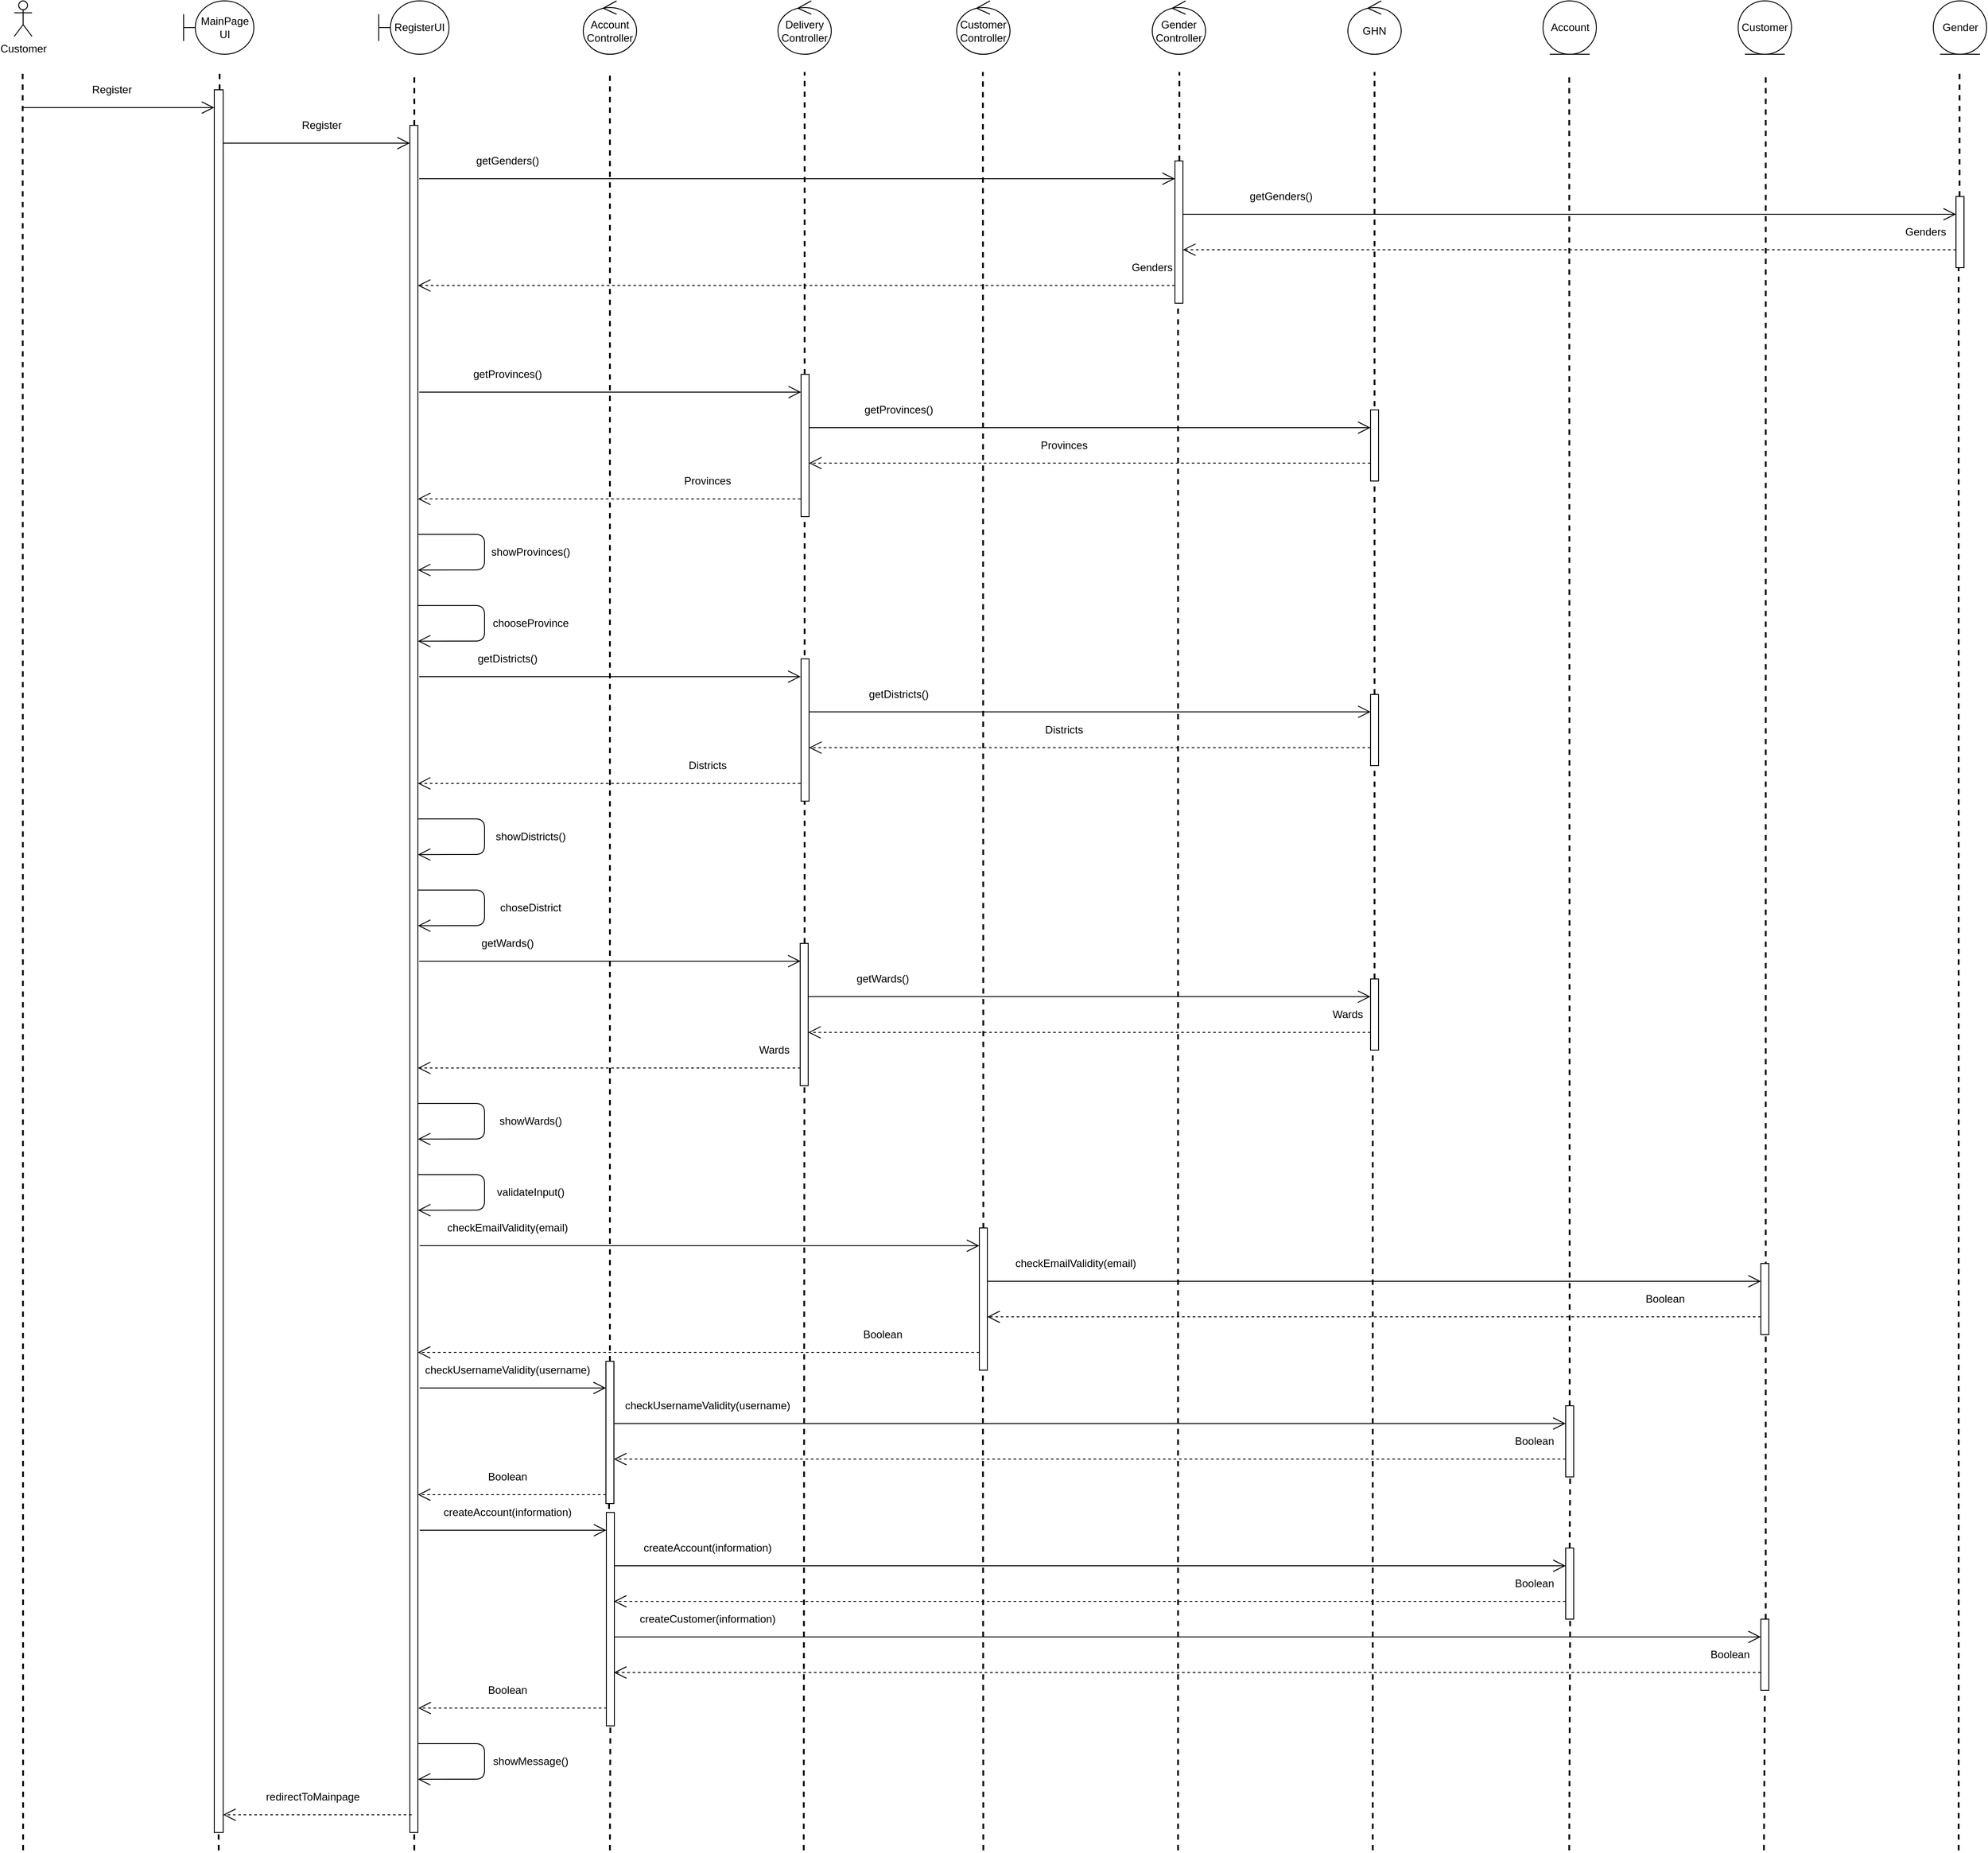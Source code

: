 <mxfile version="12.2.6" type="device" pages="1"><diagram id="A5Hbwk4TT4hZzOzLZhvK" name="Page-1"><mxGraphModel dx="5120" dy="2648" grid="1" gridSize="10" guides="1" tooltips="1" connect="1" arrows="1" fold="1" page="1" pageScale="1" pageWidth="850" pageHeight="1100" math="0" shadow="0"><root><mxCell id="0"/><mxCell id="1" parent="0"/><mxCell id="QdWjXoVEZfidyVFNqBsK-1" value="Customer" style="shape=umlActor;verticalLabelPosition=bottom;labelBackgroundColor=#ffffff;verticalAlign=top;html=1;outlineConnect=0;" parent="1" vertex="1"><mxGeometry x="110" y="40" width="20" height="40" as="geometry"/></mxCell><mxCell id="QdWjXoVEZfidyVFNqBsK-2" value="" style="endArrow=none;dashed=1;html=1;strokeWidth=2;" parent="1" edge="1"><mxGeometry width="50" height="50" relative="1" as="geometry"><mxPoint x="120" y="2120" as="sourcePoint"/><mxPoint x="119.5" y="120" as="targetPoint"/></mxGeometry></mxCell><mxCell id="QdWjXoVEZfidyVFNqBsK-4" value="Account&lt;br&gt;Controller" style="ellipse;shape=umlControl;whiteSpace=wrap;html=1;" parent="1" vertex="1"><mxGeometry x="750" y="40" width="60" height="60" as="geometry"/></mxCell><mxCell id="QdWjXoVEZfidyVFNqBsK-5" value="MainPage&lt;br&gt;UI" style="shape=umlBoundary;whiteSpace=wrap;html=1;" parent="1" vertex="1"><mxGeometry x="300.5" y="40" width="79" height="60" as="geometry"/></mxCell><mxCell id="QdWjXoVEZfidyVFNqBsK-6" value="RegisterUI" style="shape=umlBoundary;whiteSpace=wrap;html=1;" parent="1" vertex="1"><mxGeometry x="520" y="40" width="79" height="60" as="geometry"/></mxCell><mxCell id="QdWjXoVEZfidyVFNqBsK-8" value="" style="html=1;points=[];perimeter=orthogonalPerimeter;" parent="1" vertex="1"><mxGeometry x="555" y="180" width="9" height="1920" as="geometry"/></mxCell><mxCell id="QdWjXoVEZfidyVFNqBsK-9" value="" style="endArrow=open;endFill=1;endSize=12;html=1;" parent="1" edge="1"><mxGeometry width="160" relative="1" as="geometry"><mxPoint x="120" y="160" as="sourcePoint"/><mxPoint x="335" y="160" as="targetPoint"/></mxGeometry></mxCell><mxCell id="QdWjXoVEZfidyVFNqBsK-10" value="Register" style="text;html=1;strokeColor=none;fillColor=none;align=center;verticalAlign=middle;whiteSpace=wrap;rounded=0;" parent="1" vertex="1"><mxGeometry x="200" y="130" width="40" height="20" as="geometry"/></mxCell><mxCell id="QdWjXoVEZfidyVFNqBsK-23" value="" style="endArrow=none;dashed=1;html=1;strokeWidth=2;" parent="1" source="cy2flrSDhaG_7wLGb6SG-102" edge="1"><mxGeometry width="50" height="50" relative="1" as="geometry"><mxPoint x="760.5" y="-400" as="sourcePoint"/><mxPoint x="780" y="120" as="targetPoint"/></mxGeometry></mxCell><mxCell id="QdWjXoVEZfidyVFNqBsK-24" value="" style="endArrow=none;dashed=1;html=1;strokeWidth=2;" parent="1" source="cy2flrSDhaG_7wLGb6SG-17" edge="1"><mxGeometry width="50" height="50" relative="1" as="geometry"><mxPoint x="999" y="860" as="sourcePoint"/><mxPoint x="999" y="120" as="targetPoint"/></mxGeometry></mxCell><mxCell id="QdWjXoVEZfidyVFNqBsK-25" value="" style="endArrow=none;dashed=1;html=1;strokeWidth=2;" parent="1" source="QdWjXoVEZfidyVFNqBsK-65" edge="1"><mxGeometry width="50" height="50" relative="1" as="geometry"><mxPoint x="341" y="1120" as="sourcePoint"/><mxPoint x="341" y="120" as="targetPoint"/></mxGeometry></mxCell><mxCell id="QdWjXoVEZfidyVFNqBsK-47" value="" style="endArrow=open;endFill=1;endSize=12;html=1;" parent="1" target="QdWjXoVEZfidyVFNqBsK-8" edge="1"><mxGeometry width="160" relative="1" as="geometry"><mxPoint x="340" y="200" as="sourcePoint"/><mxPoint x="490" y="200" as="targetPoint"/></mxGeometry></mxCell><mxCell id="QdWjXoVEZfidyVFNqBsK-48" value="Register" style="text;html=1;strokeColor=none;fillColor=none;align=center;verticalAlign=middle;whiteSpace=wrap;rounded=0;" parent="1" vertex="1"><mxGeometry x="436" y="170" width="40" height="20" as="geometry"/></mxCell><mxCell id="QdWjXoVEZfidyVFNqBsK-56" value="" style="endArrow=none;dashed=1;html=1;strokeWidth=2;" parent="1" edge="1"><mxGeometry width="50" height="50" relative="1" as="geometry"><mxPoint x="560" y="180" as="sourcePoint"/><mxPoint x="560" y="120" as="targetPoint"/></mxGeometry></mxCell><mxCell id="QdWjXoVEZfidyVFNqBsK-65" value="" style="html=1;points=[];perimeter=orthogonalPerimeter;" parent="1" vertex="1"><mxGeometry x="335" y="140" width="10" height="1960" as="geometry"/></mxCell><mxCell id="cy2flrSDhaG_7wLGb6SG-3" value="" style="endArrow=open;endFill=1;endSize=12;html=1;entryX=1.002;entryY=0.167;entryDx=0;entryDy=0;entryPerimeter=0;" parent="1" edge="1"><mxGeometry width="160" relative="1" as="geometry"><mxPoint x="564" y="640" as="sourcePoint"/><mxPoint x="564.02" y="680.12" as="targetPoint"/><Array as="points"><mxPoint x="639" y="640"/><mxPoint x="639" y="680"/></Array></mxGeometry></mxCell><mxCell id="cy2flrSDhaG_7wLGb6SG-4" value="showProvinces()" style="text;html=1;strokeColor=none;fillColor=none;align=center;verticalAlign=middle;whiteSpace=wrap;rounded=0;" parent="1" vertex="1"><mxGeometry x="670.5" y="650" width="40" height="20" as="geometry"/></mxCell><mxCell id="cy2flrSDhaG_7wLGb6SG-5" value="" style="endArrow=open;endFill=1;endSize=12;html=1;entryX=1.002;entryY=0.167;entryDx=0;entryDy=0;entryPerimeter=0;" parent="1" edge="1"><mxGeometry width="160" relative="1" as="geometry"><mxPoint x="564" y="720" as="sourcePoint"/><mxPoint x="564.02" y="760.12" as="targetPoint"/><Array as="points"><mxPoint x="639" y="720"/><mxPoint x="639" y="760"/></Array></mxGeometry></mxCell><mxCell id="cy2flrSDhaG_7wLGb6SG-6" value="chooseProvince" style="text;html=1;strokeColor=none;fillColor=none;align=center;verticalAlign=middle;whiteSpace=wrap;rounded=0;" parent="1" vertex="1"><mxGeometry x="670.5" y="730" width="40" height="20" as="geometry"/></mxCell><mxCell id="cy2flrSDhaG_7wLGb6SG-11" value="Delivery&lt;br&gt;Controller" style="ellipse;shape=umlControl;whiteSpace=wrap;html=1;" parent="1" vertex="1"><mxGeometry x="969" y="40" width="60" height="60" as="geometry"/></mxCell><mxCell id="cy2flrSDhaG_7wLGb6SG-13" value="Account" style="ellipse;shape=umlEntity;whiteSpace=wrap;html=1;" parent="1" vertex="1"><mxGeometry x="1829.5" y="40" width="60" height="60" as="geometry"/></mxCell><mxCell id="cy2flrSDhaG_7wLGb6SG-14" value="GHN" style="ellipse;shape=umlControl;whiteSpace=wrap;html=1;" parent="1" vertex="1"><mxGeometry x="1610" y="40" width="60" height="60" as="geometry"/></mxCell><mxCell id="cy2flrSDhaG_7wLGb6SG-15" value="getProvinces()" style="text;html=1;strokeColor=none;fillColor=none;align=center;verticalAlign=middle;whiteSpace=wrap;rounded=0;" parent="1" vertex="1"><mxGeometry x="569.5" y="450" width="190" height="20" as="geometry"/></mxCell><mxCell id="cy2flrSDhaG_7wLGb6SG-16" value="" style="endArrow=open;endFill=1;endSize=12;html=1;" parent="1" target="cy2flrSDhaG_7wLGb6SG-17" edge="1"><mxGeometry width="160" relative="1" as="geometry"><mxPoint x="565.5" y="480" as="sourcePoint"/><mxPoint x="773.5" y="480" as="targetPoint"/></mxGeometry></mxCell><mxCell id="cy2flrSDhaG_7wLGb6SG-17" value="" style="html=1;points=[];perimeter=orthogonalPerimeter;" parent="1" vertex="1"><mxGeometry x="995" y="460" width="9" height="160" as="geometry"/></mxCell><mxCell id="cy2flrSDhaG_7wLGb6SG-18" value="" style="endArrow=none;dashed=1;html=1;strokeWidth=2;" parent="1" target="cy2flrSDhaG_7wLGb6SG-17" edge="1"><mxGeometry width="50" height="50" relative="1" as="geometry"><mxPoint x="999" y="1100" as="sourcePoint"/><mxPoint x="999" y="360" as="targetPoint"/></mxGeometry></mxCell><mxCell id="cy2flrSDhaG_7wLGb6SG-20" value="" style="endArrow=none;dashed=1;html=1;strokeWidth=2;" parent="1" source="cy2flrSDhaG_7wLGb6SG-40" edge="1"><mxGeometry width="50" height="50" relative="1" as="geometry"><mxPoint x="1639.5" y="880" as="sourcePoint"/><mxPoint x="1640" y="120" as="targetPoint"/></mxGeometry></mxCell><mxCell id="cy2flrSDhaG_7wLGb6SG-21" value="" style="html=1;points=[];perimeter=orthogonalPerimeter;" parent="1" vertex="1"><mxGeometry x="1635.5" y="500" width="9" height="80" as="geometry"/></mxCell><mxCell id="cy2flrSDhaG_7wLGb6SG-22" value="getProvinces()" style="text;html=1;strokeColor=none;fillColor=none;align=center;verticalAlign=middle;whiteSpace=wrap;rounded=0;" parent="1" vertex="1"><mxGeometry x="1010" y="490" width="190" height="20" as="geometry"/></mxCell><mxCell id="cy2flrSDhaG_7wLGb6SG-23" value="" style="endArrow=open;endFill=1;endSize=12;html=1;exitX=1.001;exitY=0.375;exitDx=0;exitDy=0;exitPerimeter=0;" parent="1" source="cy2flrSDhaG_7wLGb6SG-17" target="cy2flrSDhaG_7wLGb6SG-21" edge="1"><mxGeometry width="160" relative="1" as="geometry"><mxPoint x="1020" y="520" as="sourcePoint"/><mxPoint x="1321" y="520" as="targetPoint"/></mxGeometry></mxCell><mxCell id="cy2flrSDhaG_7wLGb6SG-24" value="" style="endArrow=open;endFill=1;endSize=12;html=1;exitX=-0.003;exitY=0.748;exitDx=0;exitDy=0;exitPerimeter=0;dashed=1;strokeWidth=1;jumpSize=6;" parent="1" target="cy2flrSDhaG_7wLGb6SG-17" edge="1" source="cy2flrSDhaG_7wLGb6SG-21"><mxGeometry width="160" relative="1" as="geometry"><mxPoint x="1394.95" y="560.08" as="sourcePoint"/><mxPoint x="1185.11" y="560.16" as="targetPoint"/></mxGeometry></mxCell><mxCell id="cy2flrSDhaG_7wLGb6SG-25" value="Provinces" style="text;html=1;strokeColor=none;fillColor=none;align=center;verticalAlign=middle;whiteSpace=wrap;rounded=0;" parent="1" vertex="1"><mxGeometry x="1270.5" y="530" width="40" height="20" as="geometry"/></mxCell><mxCell id="cy2flrSDhaG_7wLGb6SG-26" value="" style="endArrow=open;endFill=1;endSize=12;html=1;exitX=-0.005;exitY=0.751;exitDx=0;exitDy=0;exitPerimeter=0;dashed=1;strokeWidth=1;jumpSize=6;" parent="1" edge="1"><mxGeometry width="160" relative="1" as="geometry"><mxPoint x="994.45" y="600.08" as="sourcePoint"/><mxPoint x="564.0" y="600.08" as="targetPoint"/></mxGeometry></mxCell><mxCell id="cy2flrSDhaG_7wLGb6SG-27" value="Provinces" style="text;html=1;strokeColor=none;fillColor=none;align=center;verticalAlign=middle;whiteSpace=wrap;rounded=0;" parent="1" vertex="1"><mxGeometry x="870" y="570" width="40" height="20" as="geometry"/></mxCell><mxCell id="cy2flrSDhaG_7wLGb6SG-28" value="getDistricts()" style="text;html=1;strokeColor=none;fillColor=none;align=center;verticalAlign=middle;whiteSpace=wrap;rounded=0;" parent="1" vertex="1"><mxGeometry x="569.5" y="770" width="190" height="20" as="geometry"/></mxCell><mxCell id="cy2flrSDhaG_7wLGb6SG-29" value="" style="endArrow=open;endFill=1;endSize=12;html=1;" parent="1" edge="1"><mxGeometry width="160" relative="1" as="geometry"><mxPoint x="565.5" y="800" as="sourcePoint"/><mxPoint x="994.5" y="800" as="targetPoint"/></mxGeometry></mxCell><mxCell id="cy2flrSDhaG_7wLGb6SG-30" value="getDistricts()" style="text;html=1;strokeColor=none;fillColor=none;align=center;verticalAlign=middle;whiteSpace=wrap;rounded=0;" parent="1" vertex="1"><mxGeometry x="1010" y="810" width="190" height="20" as="geometry"/></mxCell><mxCell id="cy2flrSDhaG_7wLGb6SG-31" value="" style="endArrow=open;endFill=1;endSize=12;html=1;entryX=0.014;entryY=0.245;entryDx=0;entryDy=0;entryPerimeter=0;" parent="1" source="cy2flrSDhaG_7wLGb6SG-72" edge="1" target="cy2flrSDhaG_7wLGb6SG-40"><mxGeometry width="160" relative="1" as="geometry"><mxPoint x="1185.0" y="840" as="sourcePoint"/><mxPoint x="1396" y="840" as="targetPoint"/></mxGeometry></mxCell><mxCell id="cy2flrSDhaG_7wLGb6SG-32" value="" style="endArrow=open;endFill=1;endSize=12;html=1;exitX=-0.012;exitY=0.748;exitDx=0;exitDy=0;exitPerimeter=0;dashed=1;strokeWidth=1;jumpSize=6;" parent="1" target="cy2flrSDhaG_7wLGb6SG-72" edge="1" source="cy2flrSDhaG_7wLGb6SG-40"><mxGeometry width="160" relative="1" as="geometry"><mxPoint x="1394.95" y="880.08" as="sourcePoint"/><mxPoint x="1185.11" y="880.16" as="targetPoint"/></mxGeometry></mxCell><mxCell id="cy2flrSDhaG_7wLGb6SG-33" value="Districts" style="text;html=1;strokeColor=none;fillColor=none;align=center;verticalAlign=middle;whiteSpace=wrap;rounded=0;" parent="1" vertex="1"><mxGeometry x="1270.5" y="850" width="40" height="20" as="geometry"/></mxCell><mxCell id="cy2flrSDhaG_7wLGb6SG-34" value="" style="endArrow=open;endFill=1;endSize=12;html=1;exitX=-0.005;exitY=0.751;exitDx=0;exitDy=0;exitPerimeter=0;dashed=1;strokeWidth=1;jumpSize=6;" parent="1" edge="1"><mxGeometry width="160" relative="1" as="geometry"><mxPoint x="994.45" y="920.08" as="sourcePoint"/><mxPoint x="564.0" y="920.08" as="targetPoint"/></mxGeometry></mxCell><mxCell id="cy2flrSDhaG_7wLGb6SG-35" value="Districts" style="text;html=1;strokeColor=none;fillColor=none;align=center;verticalAlign=middle;whiteSpace=wrap;rounded=0;" parent="1" vertex="1"><mxGeometry x="870" y="890" width="40" height="20" as="geometry"/></mxCell><mxCell id="cy2flrSDhaG_7wLGb6SG-36" value="" style="endArrow=open;endFill=1;endSize=12;html=1;entryX=1.002;entryY=0.167;entryDx=0;entryDy=0;entryPerimeter=0;" parent="1" edge="1"><mxGeometry width="160" relative="1" as="geometry"><mxPoint x="564" y="960" as="sourcePoint"/><mxPoint x="564.02" y="1000.12" as="targetPoint"/><Array as="points"><mxPoint x="639" y="960"/><mxPoint x="639" y="1000"/></Array></mxGeometry></mxCell><mxCell id="cy2flrSDhaG_7wLGb6SG-37" value="showDistricts()" style="text;html=1;strokeColor=none;fillColor=none;align=center;verticalAlign=middle;whiteSpace=wrap;rounded=0;" parent="1" vertex="1"><mxGeometry x="670.5" y="970" width="40" height="20" as="geometry"/></mxCell><mxCell id="cy2flrSDhaG_7wLGb6SG-38" value="" style="endArrow=open;endFill=1;endSize=12;html=1;entryX=1.002;entryY=0.167;entryDx=0;entryDy=0;entryPerimeter=0;" parent="1" edge="1"><mxGeometry width="160" relative="1" as="geometry"><mxPoint x="564" y="1040" as="sourcePoint"/><mxPoint x="564.02" y="1080.12" as="targetPoint"/><Array as="points"><mxPoint x="639" y="1040"/><mxPoint x="639" y="1080"/></Array></mxGeometry></mxCell><mxCell id="cy2flrSDhaG_7wLGb6SG-39" value="choseDistrict" style="text;html=1;strokeColor=none;fillColor=none;align=center;verticalAlign=middle;whiteSpace=wrap;rounded=0;" parent="1" vertex="1"><mxGeometry x="670.5" y="1050" width="40" height="20" as="geometry"/></mxCell><mxCell id="cy2flrSDhaG_7wLGb6SG-40" value="" style="html=1;points=[];perimeter=orthogonalPerimeter;" parent="1" vertex="1"><mxGeometry x="1635.5" y="820" width="9" height="80" as="geometry"/></mxCell><mxCell id="cy2flrSDhaG_7wLGb6SG-41" value="" style="endArrow=none;dashed=1;html=1;strokeWidth=2;" parent="1" source="cy2flrSDhaG_7wLGb6SG-70" target="cy2flrSDhaG_7wLGb6SG-40" edge="1"><mxGeometry width="50" height="50" relative="1" as="geometry"><mxPoint x="1639.5" y="1120" as="sourcePoint"/><mxPoint x="1640" y="360" as="targetPoint"/></mxGeometry></mxCell><mxCell id="cy2flrSDhaG_7wLGb6SG-57" value="" style="endArrow=none;dashed=1;html=1;strokeWidth=2;" parent="1" edge="1"><mxGeometry width="50" height="50" relative="1" as="geometry"><mxPoint x="998" y="2120" as="sourcePoint"/><mxPoint x="999" y="1020" as="targetPoint"/></mxGeometry></mxCell><mxCell id="cy2flrSDhaG_7wLGb6SG-58" value="getWards()" style="text;html=1;strokeColor=none;fillColor=none;align=center;verticalAlign=middle;whiteSpace=wrap;rounded=0;" parent="1" vertex="1"><mxGeometry x="569.5" y="1090" width="190" height="20" as="geometry"/></mxCell><mxCell id="cy2flrSDhaG_7wLGb6SG-59" value="" style="endArrow=open;endFill=1;endSize=12;html=1;" parent="1" edge="1"><mxGeometry width="160" relative="1" as="geometry"><mxPoint x="565.5" y="1120" as="sourcePoint"/><mxPoint x="994.5" y="1120" as="targetPoint"/></mxGeometry></mxCell><mxCell id="cy2flrSDhaG_7wLGb6SG-60" value="getWards()" style="text;html=1;strokeColor=none;fillColor=none;align=center;verticalAlign=middle;whiteSpace=wrap;rounded=0;" parent="1" vertex="1"><mxGeometry x="992" y="1130" width="190" height="20" as="geometry"/></mxCell><mxCell id="cy2flrSDhaG_7wLGb6SG-61" value="" style="endArrow=open;endFill=1;endSize=12;html=1;entryX=-0.009;entryY=0.249;entryDx=0;entryDy=0;entryPerimeter=0;" parent="1" source="cy2flrSDhaG_7wLGb6SG-73" edge="1" target="cy2flrSDhaG_7wLGb6SG-70"><mxGeometry width="160" relative="1" as="geometry"><mxPoint x="1185.0" y="1160" as="sourcePoint"/><mxPoint x="1396" y="1160" as="targetPoint"/></mxGeometry></mxCell><mxCell id="cy2flrSDhaG_7wLGb6SG-62" value="" style="endArrow=open;endFill=1;endSize=12;html=1;exitX=0.005;exitY=0.751;exitDx=0;exitDy=0;exitPerimeter=0;dashed=1;strokeWidth=1;jumpSize=6;" parent="1" target="cy2flrSDhaG_7wLGb6SG-73" edge="1" source="cy2flrSDhaG_7wLGb6SG-70"><mxGeometry width="160" relative="1" as="geometry"><mxPoint x="1394.95" y="1200.08" as="sourcePoint"/><mxPoint x="1185.11" y="1200.16" as="targetPoint"/></mxGeometry></mxCell><mxCell id="cy2flrSDhaG_7wLGb6SG-63" value="Wards" style="text;html=1;strokeColor=none;fillColor=none;align=center;verticalAlign=middle;whiteSpace=wrap;rounded=0;" parent="1" vertex="1"><mxGeometry x="1590" y="1170" width="40" height="20" as="geometry"/></mxCell><mxCell id="cy2flrSDhaG_7wLGb6SG-64" value="" style="endArrow=open;endFill=1;endSize=12;html=1;exitX=-0.005;exitY=0.751;exitDx=0;exitDy=0;exitPerimeter=0;dashed=1;strokeWidth=1;jumpSize=6;" parent="1" edge="1"><mxGeometry width="160" relative="1" as="geometry"><mxPoint x="994.45" y="1240.08" as="sourcePoint"/><mxPoint x="564.0" y="1240.08" as="targetPoint"/></mxGeometry></mxCell><mxCell id="cy2flrSDhaG_7wLGb6SG-65" value="Wards" style="text;html=1;strokeColor=none;fillColor=none;align=center;verticalAlign=middle;whiteSpace=wrap;rounded=0;" parent="1" vertex="1"><mxGeometry x="945" y="1210" width="40" height="20" as="geometry"/></mxCell><mxCell id="cy2flrSDhaG_7wLGb6SG-66" value="" style="endArrow=open;endFill=1;endSize=12;html=1;entryX=1.002;entryY=0.167;entryDx=0;entryDy=0;entryPerimeter=0;" parent="1" edge="1"><mxGeometry width="160" relative="1" as="geometry"><mxPoint x="564" y="1280" as="sourcePoint"/><mxPoint x="564.02" y="1320.12" as="targetPoint"/><Array as="points"><mxPoint x="639" y="1280"/><mxPoint x="639" y="1320"/></Array></mxGeometry></mxCell><mxCell id="cy2flrSDhaG_7wLGb6SG-67" value="showWards()" style="text;html=1;strokeColor=none;fillColor=none;align=center;verticalAlign=middle;whiteSpace=wrap;rounded=0;" parent="1" vertex="1"><mxGeometry x="670.5" y="1290" width="40" height="20" as="geometry"/></mxCell><mxCell id="cy2flrSDhaG_7wLGb6SG-68" value="" style="endArrow=open;endFill=1;endSize=12;html=1;entryX=1.002;entryY=0.167;entryDx=0;entryDy=0;entryPerimeter=0;" parent="1" edge="1"><mxGeometry width="160" relative="1" as="geometry"><mxPoint x="564" y="1360" as="sourcePoint"/><mxPoint x="564.02" y="1400.12" as="targetPoint"/><Array as="points"><mxPoint x="639" y="1360"/><mxPoint x="639" y="1400"/></Array></mxGeometry></mxCell><mxCell id="cy2flrSDhaG_7wLGb6SG-69" value="validateInput()" style="text;html=1;strokeColor=none;fillColor=none;align=center;verticalAlign=middle;whiteSpace=wrap;rounded=0;" parent="1" vertex="1"><mxGeometry x="670.5" y="1370" width="40" height="20" as="geometry"/></mxCell><mxCell id="cy2flrSDhaG_7wLGb6SG-70" value="" style="html=1;points=[];perimeter=orthogonalPerimeter;" parent="1" vertex="1"><mxGeometry x="1635.5" y="1140" width="9" height="80" as="geometry"/></mxCell><mxCell id="cy2flrSDhaG_7wLGb6SG-71" value="" style="endArrow=none;dashed=1;html=1;strokeWidth=2;" parent="1" target="cy2flrSDhaG_7wLGb6SG-70" edge="1"><mxGeometry width="50" height="50" relative="1" as="geometry"><mxPoint x="1638" y="2120" as="sourcePoint"/><mxPoint x="1640" y="440" as="targetPoint"/></mxGeometry></mxCell><mxCell id="cy2flrSDhaG_7wLGb6SG-72" value="" style="html=1;points=[];perimeter=orthogonalPerimeter;" parent="1" vertex="1"><mxGeometry x="995" y="780" width="9" height="160" as="geometry"/></mxCell><mxCell id="cy2flrSDhaG_7wLGb6SG-73" value="" style="html=1;points=[];perimeter=orthogonalPerimeter;" parent="1" vertex="1"><mxGeometry x="994" y="1100" width="9" height="160" as="geometry"/></mxCell><mxCell id="cy2flrSDhaG_7wLGb6SG-76" value="Customer&lt;br&gt;Controller" style="ellipse;shape=umlControl;whiteSpace=wrap;html=1;" parent="1" vertex="1"><mxGeometry x="1170" y="40" width="60" height="60" as="geometry"/></mxCell><mxCell id="cy2flrSDhaG_7wLGb6SG-77" value="Customer" style="ellipse;shape=umlEntity;whiteSpace=wrap;html=1;" parent="1" vertex="1"><mxGeometry x="2049" y="40" width="60" height="60" as="geometry"/></mxCell><mxCell id="cy2flrSDhaG_7wLGb6SG-78" value="" style="endArrow=none;dashed=1;html=1;strokeWidth=2;exitX=0.504;exitY=0.003;exitDx=0;exitDy=0;exitPerimeter=0;" parent="1" edge="1" source="cy2flrSDhaG_7wLGb6SG-81"><mxGeometry width="50" height="50" relative="1" as="geometry"><mxPoint x="1199" y="1200" as="sourcePoint"/><mxPoint x="1199.5" y="120" as="targetPoint"/></mxGeometry></mxCell><mxCell id="cy2flrSDhaG_7wLGb6SG-79" value="checkEmailValidity(email)" style="text;html=1;strokeColor=none;fillColor=none;align=center;verticalAlign=middle;whiteSpace=wrap;rounded=0;" parent="1" vertex="1"><mxGeometry x="570" y="1410" width="190" height="20" as="geometry"/></mxCell><mxCell id="cy2flrSDhaG_7wLGb6SG-80" value="" style="endArrow=open;endFill=1;endSize=12;html=1;" parent="1" target="cy2flrSDhaG_7wLGb6SG-81" edge="1"><mxGeometry width="160" relative="1" as="geometry"><mxPoint x="566.0" y="1440" as="sourcePoint"/><mxPoint x="1160" y="1440" as="targetPoint"/></mxGeometry></mxCell><mxCell id="cy2flrSDhaG_7wLGb6SG-81" value="" style="html=1;points=[];perimeter=orthogonalPerimeter;" parent="1" vertex="1"><mxGeometry x="1195.5" y="1420" width="9" height="160" as="geometry"/></mxCell><mxCell id="cy2flrSDhaG_7wLGb6SG-83" value="" style="endArrow=none;dashed=1;html=1;strokeWidth=2;exitX=0.5;exitY=0;exitDx=0;exitDy=0;exitPerimeter=0;" parent="1" source="cy2flrSDhaG_7wLGb6SG-99" edge="1"><mxGeometry width="50" height="50" relative="1" as="geometry"><mxPoint x="1859.5" y="1370" as="sourcePoint"/><mxPoint x="1859" y="120" as="targetPoint"/></mxGeometry></mxCell><mxCell id="cy2flrSDhaG_7wLGb6SG-84" value="" style="endArrow=none;dashed=1;html=1;strokeWidth=2;" parent="1" source="cy2flrSDhaG_7wLGb6SG-123" edge="1"><mxGeometry width="50" height="50" relative="1" as="geometry"><mxPoint x="2078.5" y="1880" as="sourcePoint"/><mxPoint x="2080" y="120" as="targetPoint"/></mxGeometry></mxCell><mxCell id="cy2flrSDhaG_7wLGb6SG-85" value="checkEmailValidity(email)" style="text;html=1;strokeColor=none;fillColor=none;align=center;verticalAlign=middle;whiteSpace=wrap;rounded=0;" parent="1" vertex="1"><mxGeometry x="1208.5" y="1450" width="190" height="20" as="geometry"/></mxCell><mxCell id="cy2flrSDhaG_7wLGb6SG-86" value="" style="endArrow=open;endFill=1;endSize=12;html=1;" parent="1" edge="1" target="cy2flrSDhaG_7wLGb6SG-89"><mxGeometry width="160" relative="1" as="geometry"><mxPoint x="1204.5" y="1480" as="sourcePoint"/><mxPoint x="1834" y="1480" as="targetPoint"/></mxGeometry></mxCell><mxCell id="cy2flrSDhaG_7wLGb6SG-87" value="" style="endArrow=open;endFill=1;endSize=12;html=1;dashed=1;strokeWidth=1;jumpSize=6;entryX=0.999;entryY=0.625;entryDx=0;entryDy=0;entryPerimeter=0;" parent="1" target="cy2flrSDhaG_7wLGb6SG-81" edge="1" source="cy2flrSDhaG_7wLGb6SG-89"><mxGeometry width="160" relative="1" as="geometry"><mxPoint x="1831.95" y="1520.08" as="sourcePoint"/><mxPoint x="1440" y="1520.08" as="targetPoint"/></mxGeometry></mxCell><mxCell id="cy2flrSDhaG_7wLGb6SG-88" value="Boolean" style="text;html=1;strokeColor=none;fillColor=none;align=center;verticalAlign=middle;whiteSpace=wrap;rounded=0;" parent="1" vertex="1"><mxGeometry x="1947" y="1490" width="40" height="20" as="geometry"/></mxCell><mxCell id="cy2flrSDhaG_7wLGb6SG-89" value="" style="html=1;points=[];perimeter=orthogonalPerimeter;" parent="1" vertex="1"><mxGeometry x="2074.5" y="1460" width="9" height="80" as="geometry"/></mxCell><mxCell id="cy2flrSDhaG_7wLGb6SG-90" value="" style="endArrow=open;endFill=1;endSize=12;html=1;dashed=1;strokeWidth=1;jumpSize=6;entryX=0.999;entryY=0.625;entryDx=0;entryDy=0;entryPerimeter=0;" parent="1" source="cy2flrSDhaG_7wLGb6SG-81" edge="1"><mxGeometry width="160" relative="1" as="geometry"><mxPoint x="1191.45" y="1560.08" as="sourcePoint"/><mxPoint x="563.991" y="1560" as="targetPoint"/></mxGeometry></mxCell><mxCell id="cy2flrSDhaG_7wLGb6SG-91" value="Boolean" style="text;html=1;strokeColor=none;fillColor=none;align=center;verticalAlign=middle;whiteSpace=wrap;rounded=0;" parent="1" vertex="1"><mxGeometry x="1067" y="1530" width="40" height="20" as="geometry"/></mxCell><mxCell id="cy2flrSDhaG_7wLGb6SG-92" value="checkUsernameValidity(username)" style="text;html=1;strokeColor=none;fillColor=none;align=center;verticalAlign=middle;whiteSpace=wrap;rounded=0;" parent="1" vertex="1"><mxGeometry x="570" y="1570" width="190" height="20" as="geometry"/></mxCell><mxCell id="cy2flrSDhaG_7wLGb6SG-93" value="" style="endArrow=open;endFill=1;endSize=12;html=1;" parent="1" target="cy2flrSDhaG_7wLGb6SG-102" edge="1"><mxGeometry width="160" relative="1" as="geometry"><mxPoint x="566.0" y="1600" as="sourcePoint"/><mxPoint x="1195.5" y="1600" as="targetPoint"/></mxGeometry></mxCell><mxCell id="cy2flrSDhaG_7wLGb6SG-95" value="checkUsernameValidity(username)" style="text;html=1;strokeColor=none;fillColor=none;align=center;verticalAlign=middle;whiteSpace=wrap;rounded=0;" parent="1" vertex="1"><mxGeometry x="795" y="1610" width="190" height="20" as="geometry"/></mxCell><mxCell id="cy2flrSDhaG_7wLGb6SG-96" value="" style="endArrow=open;endFill=1;endSize=12;html=1;" parent="1" target="cy2flrSDhaG_7wLGb6SG-99" edge="1"><mxGeometry width="160" relative="1" as="geometry"><mxPoint x="784.5" y="1640" as="sourcePoint"/><mxPoint x="1414" y="1640" as="targetPoint"/></mxGeometry></mxCell><mxCell id="cy2flrSDhaG_7wLGb6SG-97" value="" style="endArrow=open;endFill=1;endSize=12;html=1;dashed=1;strokeWidth=1;jumpSize=6;entryX=0.999;entryY=0.625;entryDx=0;entryDy=0;entryPerimeter=0;" parent="1" source="cy2flrSDhaG_7wLGb6SG-99" edge="1"><mxGeometry width="160" relative="1" as="geometry"><mxPoint x="1411.95" y="1680.08" as="sourcePoint"/><mxPoint x="784.491" y="1680" as="targetPoint"/></mxGeometry></mxCell><mxCell id="cy2flrSDhaG_7wLGb6SG-98" value="Boolean" style="text;html=1;strokeColor=none;fillColor=none;align=center;verticalAlign=middle;whiteSpace=wrap;rounded=0;" parent="1" vertex="1"><mxGeometry x="1799.5" y="1650" width="40" height="20" as="geometry"/></mxCell><mxCell id="cy2flrSDhaG_7wLGb6SG-100" value="" style="endArrow=open;endFill=1;endSize=12;html=1;dashed=1;strokeWidth=1;jumpSize=6;entryX=0.999;entryY=0.625;entryDx=0;entryDy=0;entryPerimeter=0;" parent="1" source="cy2flrSDhaG_7wLGb6SG-102" edge="1"><mxGeometry width="160" relative="1" as="geometry"><mxPoint x="1195.5" y="1720" as="sourcePoint"/><mxPoint x="563.991" y="1720" as="targetPoint"/></mxGeometry></mxCell><mxCell id="cy2flrSDhaG_7wLGb6SG-101" value="Boolean" style="text;html=1;strokeColor=none;fillColor=none;align=center;verticalAlign=middle;whiteSpace=wrap;rounded=0;" parent="1" vertex="1"><mxGeometry x="644.5" y="1690" width="40" height="20" as="geometry"/></mxCell><mxCell id="cy2flrSDhaG_7wLGb6SG-102" value="" style="html=1;points=[];perimeter=orthogonalPerimeter;" parent="1" vertex="1"><mxGeometry x="775.5" y="1570" width="9" height="160" as="geometry"/></mxCell><mxCell id="cy2flrSDhaG_7wLGb6SG-103" value="" style="endArrow=none;dashed=1;html=1;strokeWidth=2;" parent="1" target="cy2flrSDhaG_7wLGb6SG-102" edge="1"><mxGeometry width="50" height="50" relative="1" as="geometry"><mxPoint x="779" y="1880" as="sourcePoint"/><mxPoint x="780" y="120" as="targetPoint"/></mxGeometry></mxCell><mxCell id="cy2flrSDhaG_7wLGb6SG-99" value="" style="html=1;points=[];perimeter=orthogonalPerimeter;" parent="1" vertex="1"><mxGeometry x="1855" y="1620" width="9" height="80" as="geometry"/></mxCell><mxCell id="cy2flrSDhaG_7wLGb6SG-109" value="createAccount(information)" style="text;html=1;strokeColor=none;fillColor=none;align=center;verticalAlign=middle;whiteSpace=wrap;rounded=0;" parent="1" vertex="1"><mxGeometry x="570" y="1730" width="190" height="20" as="geometry"/></mxCell><mxCell id="cy2flrSDhaG_7wLGb6SG-110" value="" style="endArrow=open;endFill=1;endSize=12;html=1;" parent="1" target="cy2flrSDhaG_7wLGb6SG-117" edge="1"><mxGeometry width="160" relative="1" as="geometry"><mxPoint x="566.0" y="1760" as="sourcePoint"/><mxPoint x="1195.5" y="1760" as="targetPoint"/></mxGeometry></mxCell><mxCell id="cy2flrSDhaG_7wLGb6SG-111" value="createAccount(information)" style="text;html=1;strokeColor=none;fillColor=none;align=center;verticalAlign=middle;whiteSpace=wrap;rounded=0;" parent="1" vertex="1"><mxGeometry x="795" y="1770" width="190" height="20" as="geometry"/></mxCell><mxCell id="cy2flrSDhaG_7wLGb6SG-112" value="" style="endArrow=open;endFill=1;endSize=12;html=1;" parent="1" target="cy2flrSDhaG_7wLGb6SG-118" edge="1"><mxGeometry width="160" relative="1" as="geometry"><mxPoint x="784.5" y="1800" as="sourcePoint"/><mxPoint x="1414" y="1800" as="targetPoint"/></mxGeometry></mxCell><mxCell id="cy2flrSDhaG_7wLGb6SG-113" value="" style="endArrow=open;endFill=1;endSize=12;html=1;dashed=1;strokeWidth=1;jumpSize=6;entryX=0.999;entryY=0.625;entryDx=0;entryDy=0;entryPerimeter=0;" parent="1" source="cy2flrSDhaG_7wLGb6SG-118" edge="1"><mxGeometry width="160" relative="1" as="geometry"><mxPoint x="1411.95" y="1840.08" as="sourcePoint"/><mxPoint x="784.491" y="1840" as="targetPoint"/></mxGeometry></mxCell><mxCell id="cy2flrSDhaG_7wLGb6SG-114" value="Boolean" style="text;html=1;strokeColor=none;fillColor=none;align=center;verticalAlign=middle;whiteSpace=wrap;rounded=0;" parent="1" vertex="1"><mxGeometry x="1799.5" y="1810" width="40" height="20" as="geometry"/></mxCell><mxCell id="cy2flrSDhaG_7wLGb6SG-115" value="" style="endArrow=open;endFill=1;endSize=12;html=1;dashed=1;strokeWidth=1;jumpSize=6;entryX=0.999;entryY=0.625;entryDx=0;entryDy=0;entryPerimeter=0;" parent="1" edge="1"><mxGeometry width="160" relative="1" as="geometry"><mxPoint x="776.5" y="1960" as="sourcePoint"/><mxPoint x="564.491" y="1960" as="targetPoint"/></mxGeometry></mxCell><mxCell id="cy2flrSDhaG_7wLGb6SG-116" value="Boolean" style="text;html=1;strokeColor=none;fillColor=none;align=center;verticalAlign=middle;whiteSpace=wrap;rounded=0;" parent="1" vertex="1"><mxGeometry x="645" y="1930" width="40" height="20" as="geometry"/></mxCell><mxCell id="cy2flrSDhaG_7wLGb6SG-117" value="" style="html=1;points=[];perimeter=orthogonalPerimeter;" parent="1" vertex="1"><mxGeometry x="776" y="1740" width="9" height="240" as="geometry"/></mxCell><mxCell id="cy2flrSDhaG_7wLGb6SG-118" value="" style="html=1;points=[];perimeter=orthogonalPerimeter;" parent="1" vertex="1"><mxGeometry x="1855" y="1780" width="9" height="80" as="geometry"/></mxCell><mxCell id="cy2flrSDhaG_7wLGb6SG-119" value="createCustomer(information)" style="text;html=1;strokeColor=none;fillColor=none;align=center;verticalAlign=middle;whiteSpace=wrap;rounded=0;" parent="1" vertex="1"><mxGeometry x="795" y="1850" width="190" height="20" as="geometry"/></mxCell><mxCell id="cy2flrSDhaG_7wLGb6SG-120" value="" style="endArrow=open;endFill=1;endSize=12;html=1;" parent="1" target="cy2flrSDhaG_7wLGb6SG-123" edge="1"><mxGeometry width="160" relative="1" as="geometry"><mxPoint x="784.5" y="1880" as="sourcePoint"/><mxPoint x="1615.5" y="1880" as="targetPoint"/></mxGeometry></mxCell><mxCell id="cy2flrSDhaG_7wLGb6SG-121" value="" style="endArrow=open;endFill=1;endSize=12;html=1;dashed=1;strokeWidth=1;jumpSize=6;entryX=0.999;entryY=0.625;entryDx=0;entryDy=0;entryPerimeter=0;" parent="1" source="cy2flrSDhaG_7wLGb6SG-123" edge="1"><mxGeometry width="160" relative="1" as="geometry"><mxPoint x="1615.5" y="1920" as="sourcePoint"/><mxPoint x="784.491" y="1920" as="targetPoint"/></mxGeometry></mxCell><mxCell id="cy2flrSDhaG_7wLGb6SG-122" value="Boolean" style="text;html=1;strokeColor=none;fillColor=none;align=center;verticalAlign=middle;whiteSpace=wrap;rounded=0;" parent="1" vertex="1"><mxGeometry x="2019.5" y="1890" width="40" height="20" as="geometry"/></mxCell><mxCell id="cy2flrSDhaG_7wLGb6SG-123" value="" style="html=1;points=[];perimeter=orthogonalPerimeter;" parent="1" vertex="1"><mxGeometry x="2074.5" y="1860" width="9" height="80" as="geometry"/></mxCell><mxCell id="cy2flrSDhaG_7wLGb6SG-127" value="" style="endArrow=open;endFill=1;endSize=12;html=1;dashed=1;strokeWidth=1;jumpSize=6;entryX=0.999;entryY=0.625;entryDx=0;entryDy=0;entryPerimeter=0;" parent="1" edge="1"><mxGeometry width="160" relative="1" as="geometry"><mxPoint x="557" y="2080" as="sourcePoint"/><mxPoint x="344.991" y="2080" as="targetPoint"/></mxGeometry></mxCell><mxCell id="cy2flrSDhaG_7wLGb6SG-128" value="redirectToMainpage" style="text;html=1;strokeColor=none;fillColor=none;align=center;verticalAlign=middle;whiteSpace=wrap;rounded=0;" parent="1" vertex="1"><mxGeometry x="425.5" y="2050" width="40" height="20" as="geometry"/></mxCell><mxCell id="cy2flrSDhaG_7wLGb6SG-129" value="" style="endArrow=open;endFill=1;endSize=12;html=1;entryX=1.002;entryY=0.167;entryDx=0;entryDy=0;entryPerimeter=0;" parent="1" edge="1"><mxGeometry width="160" relative="1" as="geometry"><mxPoint x="564.0" y="2000" as="sourcePoint"/><mxPoint x="564.02" y="2040.12" as="targetPoint"/><Array as="points"><mxPoint x="639" y="2000"/><mxPoint x="639" y="2040"/></Array></mxGeometry></mxCell><mxCell id="cy2flrSDhaG_7wLGb6SG-130" value="showMessage()" style="text;html=1;strokeColor=none;fillColor=none;align=center;verticalAlign=middle;whiteSpace=wrap;rounded=0;" parent="1" vertex="1"><mxGeometry x="670.5" y="2010" width="40" height="20" as="geometry"/></mxCell><mxCell id="d2F5eGkWws9HbeA-GoQm-4" value="Gender&lt;br&gt;Controller" style="ellipse;shape=umlControl;whiteSpace=wrap;html=1;" vertex="1" parent="1"><mxGeometry x="1390" y="40" width="60" height="60" as="geometry"/></mxCell><mxCell id="d2F5eGkWws9HbeA-GoQm-5" value="getGenders()" style="text;html=1;strokeColor=none;fillColor=none;align=center;verticalAlign=middle;whiteSpace=wrap;rounded=0;" vertex="1" parent="1"><mxGeometry x="569.5" y="210" width="190" height="20" as="geometry"/></mxCell><mxCell id="d2F5eGkWws9HbeA-GoQm-6" value="" style="endArrow=open;endFill=1;endSize=12;html=1;" edge="1" parent="1" target="d2F5eGkWws9HbeA-GoQm-7"><mxGeometry width="160" relative="1" as="geometry"><mxPoint x="565.5" y="240" as="sourcePoint"/><mxPoint x="773.5" y="240" as="targetPoint"/></mxGeometry></mxCell><mxCell id="d2F5eGkWws9HbeA-GoQm-9" value="getGenders()" style="text;html=1;strokeColor=none;fillColor=none;align=center;verticalAlign=middle;whiteSpace=wrap;rounded=0;" vertex="1" parent="1"><mxGeometry x="1440" y="250" width="190" height="20" as="geometry"/></mxCell><mxCell id="d2F5eGkWws9HbeA-GoQm-10" value="" style="endArrow=open;endFill=1;endSize=12;html=1;exitX=1.001;exitY=0.375;exitDx=0;exitDy=0;exitPerimeter=0;" edge="1" parent="1" source="d2F5eGkWws9HbeA-GoQm-7" target="d2F5eGkWws9HbeA-GoQm-8"><mxGeometry width="160" relative="1" as="geometry"><mxPoint x="1020" y="280" as="sourcePoint"/><mxPoint x="1321" y="280" as="targetPoint"/></mxGeometry></mxCell><mxCell id="d2F5eGkWws9HbeA-GoQm-11" value="" style="endArrow=open;endFill=1;endSize=12;html=1;exitX=0.014;exitY=0.748;exitDx=0;exitDy=0;exitPerimeter=0;dashed=1;strokeWidth=1;jumpSize=6;" edge="1" parent="1" target="d2F5eGkWws9HbeA-GoQm-7" source="d2F5eGkWws9HbeA-GoQm-8"><mxGeometry width="160" relative="1" as="geometry"><mxPoint x="1394.95" y="320.08" as="sourcePoint"/><mxPoint x="1185.11" y="320.16" as="targetPoint"/></mxGeometry></mxCell><mxCell id="d2F5eGkWws9HbeA-GoQm-12" value="Genders" style="text;html=1;strokeColor=none;fillColor=none;align=center;verticalAlign=middle;whiteSpace=wrap;rounded=0;" vertex="1" parent="1"><mxGeometry x="2240" y="290" width="40" height="20" as="geometry"/></mxCell><mxCell id="d2F5eGkWws9HbeA-GoQm-13" value="" style="endArrow=open;endFill=1;endSize=12;html=1;dashed=1;strokeWidth=1;jumpSize=6;" edge="1" parent="1" source="d2F5eGkWws9HbeA-GoQm-7"><mxGeometry width="160" relative="1" as="geometry"><mxPoint x="994.45" y="360.08" as="sourcePoint"/><mxPoint x="564" y="360.08" as="targetPoint"/></mxGeometry></mxCell><mxCell id="d2F5eGkWws9HbeA-GoQm-14" value="Genders" style="text;html=1;strokeColor=none;fillColor=none;align=center;verticalAlign=middle;whiteSpace=wrap;rounded=0;" vertex="1" parent="1"><mxGeometry x="1370" y="330" width="40" height="20" as="geometry"/></mxCell><mxCell id="d2F5eGkWws9HbeA-GoQm-15" value="" style="endArrow=none;dashed=1;html=1;strokeWidth=2;" edge="1" parent="1" source="d2F5eGkWws9HbeA-GoQm-7"><mxGeometry width="50" height="50" relative="1" as="geometry"><mxPoint x="1419" y="2140" as="sourcePoint"/><mxPoint x="1420.5" y="120" as="targetPoint"/></mxGeometry></mxCell><mxCell id="d2F5eGkWws9HbeA-GoQm-7" value="" style="html=1;points=[];perimeter=orthogonalPerimeter;" vertex="1" parent="1"><mxGeometry x="1415.5" y="220" width="9" height="160" as="geometry"/></mxCell><mxCell id="d2F5eGkWws9HbeA-GoQm-16" value="" style="endArrow=none;dashed=1;html=1;strokeWidth=2;" edge="1" parent="1" target="d2F5eGkWws9HbeA-GoQm-7"><mxGeometry width="50" height="50" relative="1" as="geometry"><mxPoint x="1419" y="2120" as="sourcePoint"/><mxPoint x="1420.5" y="120" as="targetPoint"/></mxGeometry></mxCell><mxCell id="d2F5eGkWws9HbeA-GoQm-17" value="Gender" style="ellipse;shape=umlEntity;whiteSpace=wrap;html=1;" vertex="1" parent="1"><mxGeometry x="2268.5" y="40" width="60" height="60" as="geometry"/></mxCell><mxCell id="d2F5eGkWws9HbeA-GoQm-18" value="" style="endArrow=none;dashed=1;html=1;strokeWidth=2;" edge="1" parent="1" source="d2F5eGkWws9HbeA-GoQm-8"><mxGeometry width="50" height="50" relative="1" as="geometry"><mxPoint x="2297" y="2030" as="sourcePoint"/><mxPoint x="2298" y="120" as="targetPoint"/></mxGeometry></mxCell><mxCell id="d2F5eGkWws9HbeA-GoQm-8" value="" style="html=1;points=[];perimeter=orthogonalPerimeter;" vertex="1" parent="1"><mxGeometry x="2294" y="260" width="9" height="80" as="geometry"/></mxCell><mxCell id="d2F5eGkWws9HbeA-GoQm-19" value="" style="endArrow=none;dashed=1;html=1;strokeWidth=2;" edge="1" parent="1" target="d2F5eGkWws9HbeA-GoQm-8"><mxGeometry width="50" height="50" relative="1" as="geometry"><mxPoint x="2297" y="2120" as="sourcePoint"/><mxPoint x="2298" y="120" as="targetPoint"/></mxGeometry></mxCell><mxCell id="d2F5eGkWws9HbeA-GoQm-20" value="" style="endArrow=none;dashed=1;html=1;strokeWidth=2;" edge="1" parent="1"><mxGeometry width="50" height="50" relative="1" as="geometry"><mxPoint x="1200" y="2120" as="sourcePoint"/><mxPoint x="1199.5" y="1580" as="targetPoint"/></mxGeometry></mxCell><mxCell id="d2F5eGkWws9HbeA-GoQm-21" value="" style="endArrow=none;dashed=1;html=1;strokeWidth=2;" edge="1" parent="1"><mxGeometry width="50" height="50" relative="1" as="geometry"><mxPoint x="780" y="2120" as="sourcePoint"/><mxPoint x="780.5" y="1980" as="targetPoint"/></mxGeometry></mxCell><mxCell id="d2F5eGkWws9HbeA-GoQm-23" value="" style="endArrow=none;dashed=1;html=1;strokeWidth=2;entryX=0.544;entryY=1;entryDx=0;entryDy=0;entryPerimeter=0;" edge="1" parent="1" target="QdWjXoVEZfidyVFNqBsK-8"><mxGeometry width="50" height="50" relative="1" as="geometry"><mxPoint x="560" y="2120" as="sourcePoint"/><mxPoint x="559.5" y="2100" as="targetPoint"/><Array as="points"/></mxGeometry></mxCell><mxCell id="d2F5eGkWws9HbeA-GoQm-24" value="" style="endArrow=none;dashed=1;html=1;strokeWidth=2;entryX=0.544;entryY=1;entryDx=0;entryDy=0;entryPerimeter=0;" edge="1" parent="1"><mxGeometry width="50" height="50" relative="1" as="geometry"><mxPoint x="340" y="2120" as="sourcePoint"/><mxPoint x="339.896" y="2100" as="targetPoint"/><Array as="points"/></mxGeometry></mxCell><mxCell id="d2F5eGkWws9HbeA-GoQm-25" value="" style="endArrow=none;dashed=1;html=1;strokeWidth=2;exitX=0.497;exitY=0;exitDx=0;exitDy=0;exitPerimeter=0;" edge="1" parent="1" source="cy2flrSDhaG_7wLGb6SG-118"><mxGeometry width="50" height="50" relative="1" as="geometry"><mxPoint x="1858" y="1780" as="sourcePoint"/><mxPoint x="1860" y="1700" as="targetPoint"/></mxGeometry></mxCell><mxCell id="d2F5eGkWws9HbeA-GoQm-26" value="" style="endArrow=none;dashed=1;html=1;strokeWidth=2;" edge="1" parent="1"><mxGeometry width="50" height="50" relative="1" as="geometry"><mxPoint x="1859" y="2120" as="sourcePoint"/><mxPoint x="1860" y="1860" as="targetPoint"/></mxGeometry></mxCell><mxCell id="d2F5eGkWws9HbeA-GoQm-27" value="" style="endArrow=none;dashed=1;html=1;strokeWidth=2;" edge="1" parent="1"><mxGeometry width="50" height="50" relative="1" as="geometry"><mxPoint x="2078" y="2120" as="sourcePoint"/><mxPoint x="2079" y="1940" as="targetPoint"/></mxGeometry></mxCell></root></mxGraphModel></diagram></mxfile>
